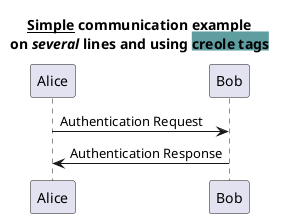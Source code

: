 @startuml
title
  <u>Simple</u> communication example
  on <i>several</i> lines and using <back:cadetblue>creole tags</back>
end title
Alice -> Bob: Authentication Request
Bob -> Alice: Authentication Response
@enduml